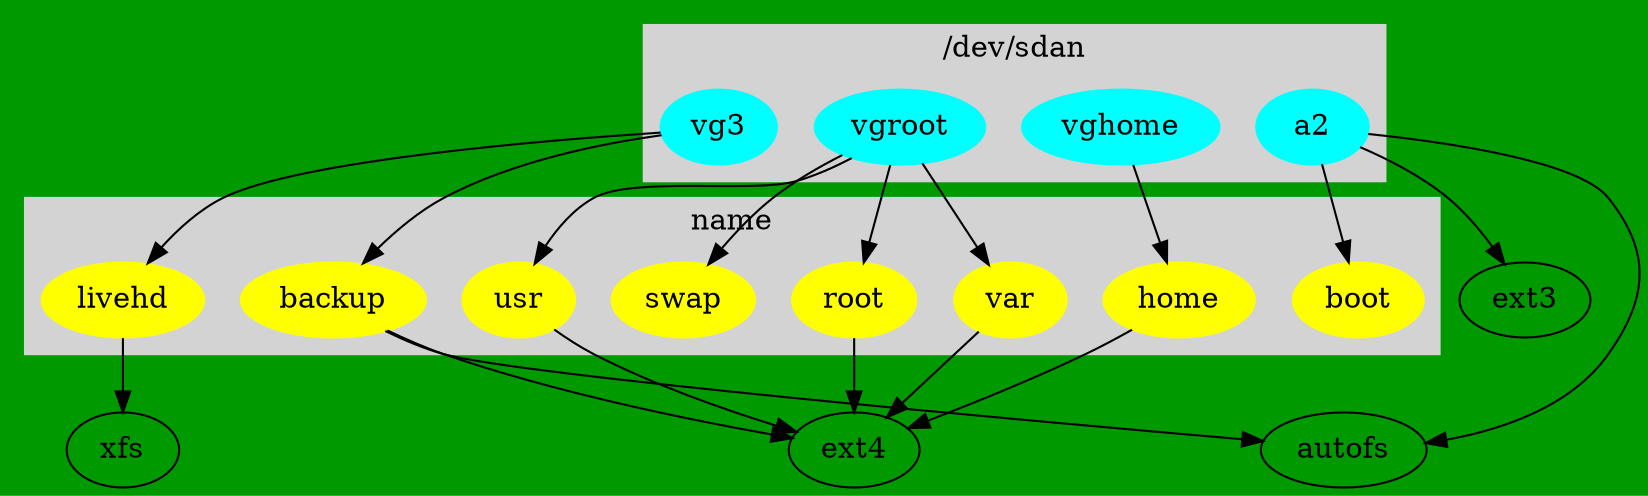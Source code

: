// dot -Tpng  parted.dot -o line1.png
digraph G {
  bgcolor ="#009900";

	subgraph cluster_0 {
		style=filled;
		color=lightgrey;
		node [style=filled,color=cyan];
		a2 ;
                vgroot;
                vghome;
                vg3;
		label = "/dev/sdan";
	}

	subgraph cluster_2 {
		style=filled;
		color=lightgrey;
		node [style=filled,color=yellow];
		boot;
		backup;
                livehd;
		root ;
                usr;
                var;
		swap;
		home;
		label = "name";
	}

	a2 -> boot;
	a2 -> ext3;
	a2 -> autofs;
        vgroot -> swap ;
        vgroot -> root ;
        root -> ext4;
        vgroot -> usr ;
        usr ->ext4;
        vgroot -> var ;
        var ->ext4;
        vghome -> home;
	home -> ext4;
        vg3 ->backup;
        vg3 ->livehd;
        livehd ->xfs;
        backup -> ext4;
        backup -> autofs;
}
